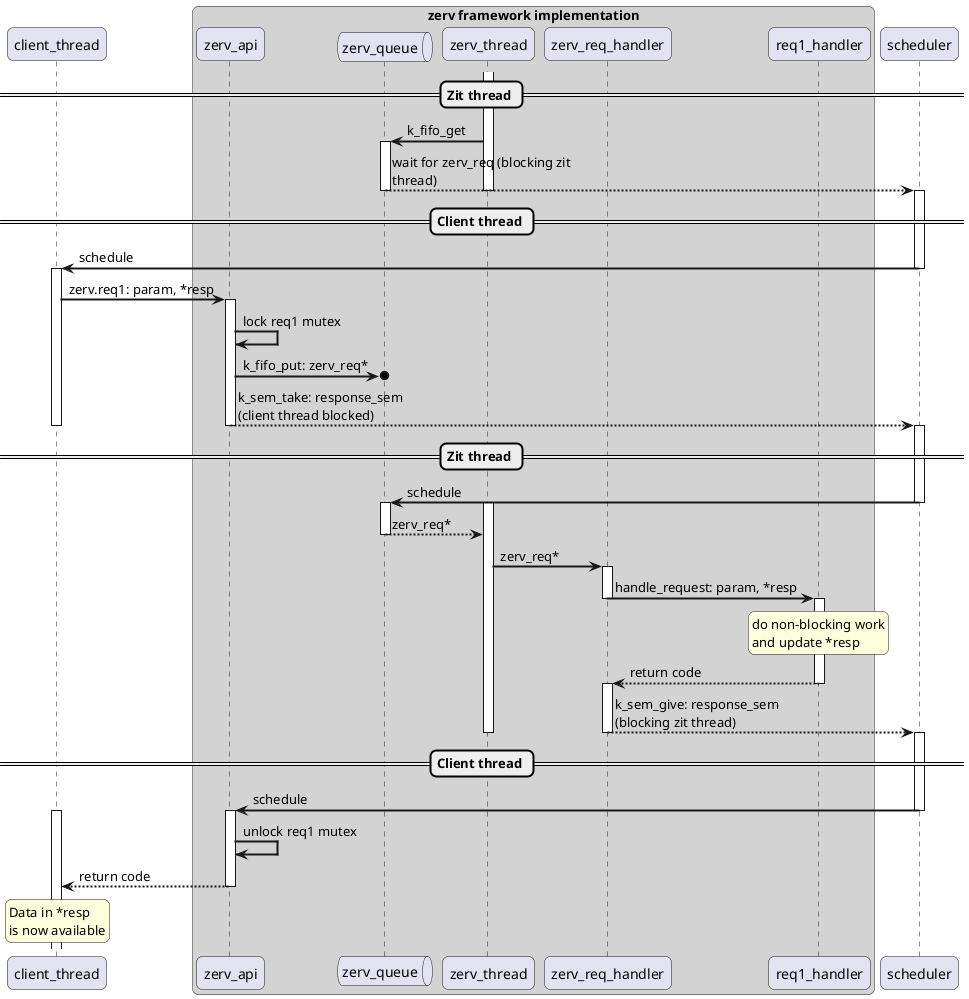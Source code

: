 @startuml zerv_synchronous_request_handling
skinparam {
    sequenceArrowThickness 2
    roundcorner 12
    SequenceGroupBodyBackgroundColor 01FF0110
    maxmessagesize 200
}

participant client_thread as client


box "zerv framework implementation" #LightGray
    participant zerv_api as zerv_api
    queue zerv_queue as zerv_queue
    participant zerv_thread as zerv_thread
    participant zerv_req_handler as zerv_req_handler
    participant req1_handler
end box

participant scheduler as sched

== Zit thread ==

' Initialisation
activate zerv_thread
zerv_thread -> zerv_queue ++: k_fifo_get
zerv_queue --> sched --++: wait for zerv_req (blocking zit thread)
deactivate zerv_thread

== Client thread ==

sched -> client --++: schedule

' Client request call
client -> zerv_api ++: zerv.req1: param, *resp 
zerv_api -> zerv_api: lock req1 mutex
zerv_api ->o zerv_queue: k_fifo_put: zerv_req*
zerv_api --> sched --++: k_sem_take: response_sem (client thread blocked)
deactivate client

== Zit thread ==

' zerv request handling
sched -> zerv_queue --++: schedule
activate zerv_thread
zerv_queue --> zerv_thread --: zerv_req*
zerv_thread -> zerv_req_handler ++: zerv_req*
zerv_req_handler -> req1_handler --++: handle_request: param, *resp
rnote over req1_handler: do non-blocking work\nand update *resp
req1_handler --> zerv_req_handler --++: return code
zerv_req_handler --> sched --++: k_sem_give: response_sem (blocking zit thread)
deactivate zerv_thread

== Client thread ==

' Client response handling
sched -> zerv_api --++: schedule
activate client
zerv_api -> zerv_api: unlock req1 mutex
zerv_api --> client --: return code
rnote over client: Data in *resp\nis now available

@enduml